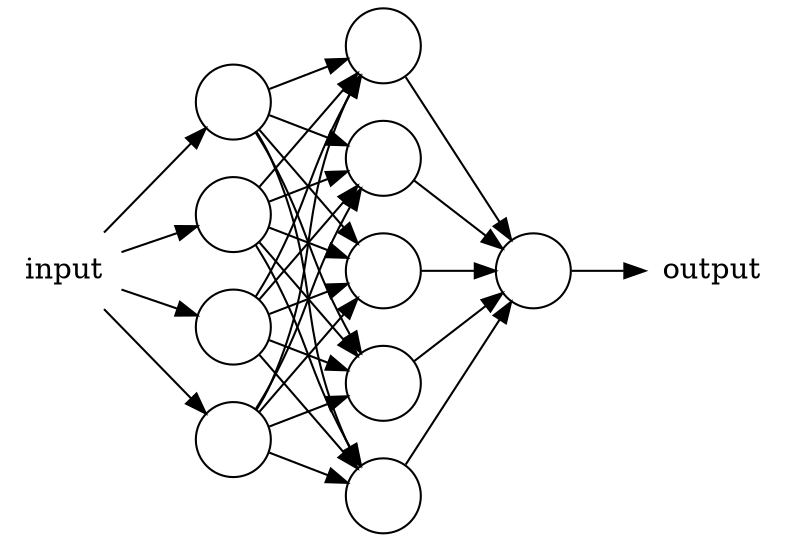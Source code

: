 //
// nn.dot
//
// Created on 11-12-2015 by jayelm
//
digraph nn {
    rankdir="LR";

    node [shape="none"] input;
    node [shape="circle", label=""] i1; i2; i3; i4;

    input -> i1;
    input -> i2;
    input -> i3;
    input -> i4;

    node [shape="circle", label=""];
    i1 -> h1;
    i1 -> h2;
    i1 -> h3;
    i1 -> h4;
    i1 -> h5;

    i2 -> h1;
    i2 -> h2;
    i2 -> h3;
    i2 -> h4;
    i2 -> h5;

    i3 -> h1;
    i3 -> h2;
    i3 -> h3;
    i3 -> h4;
    i3 -> h5;

    i4 -> h1;
    i4 -> h2;
    i4 -> h3;
    i4 -> h4;
    i4 -> h5;

    h1 -> o1;
    h2 -> o1;
    h3 -> o1;
    h4 -> o1;
    h5 -> o1;

    node [shape="none", label="output"] output;
    o1 -> output;
}
